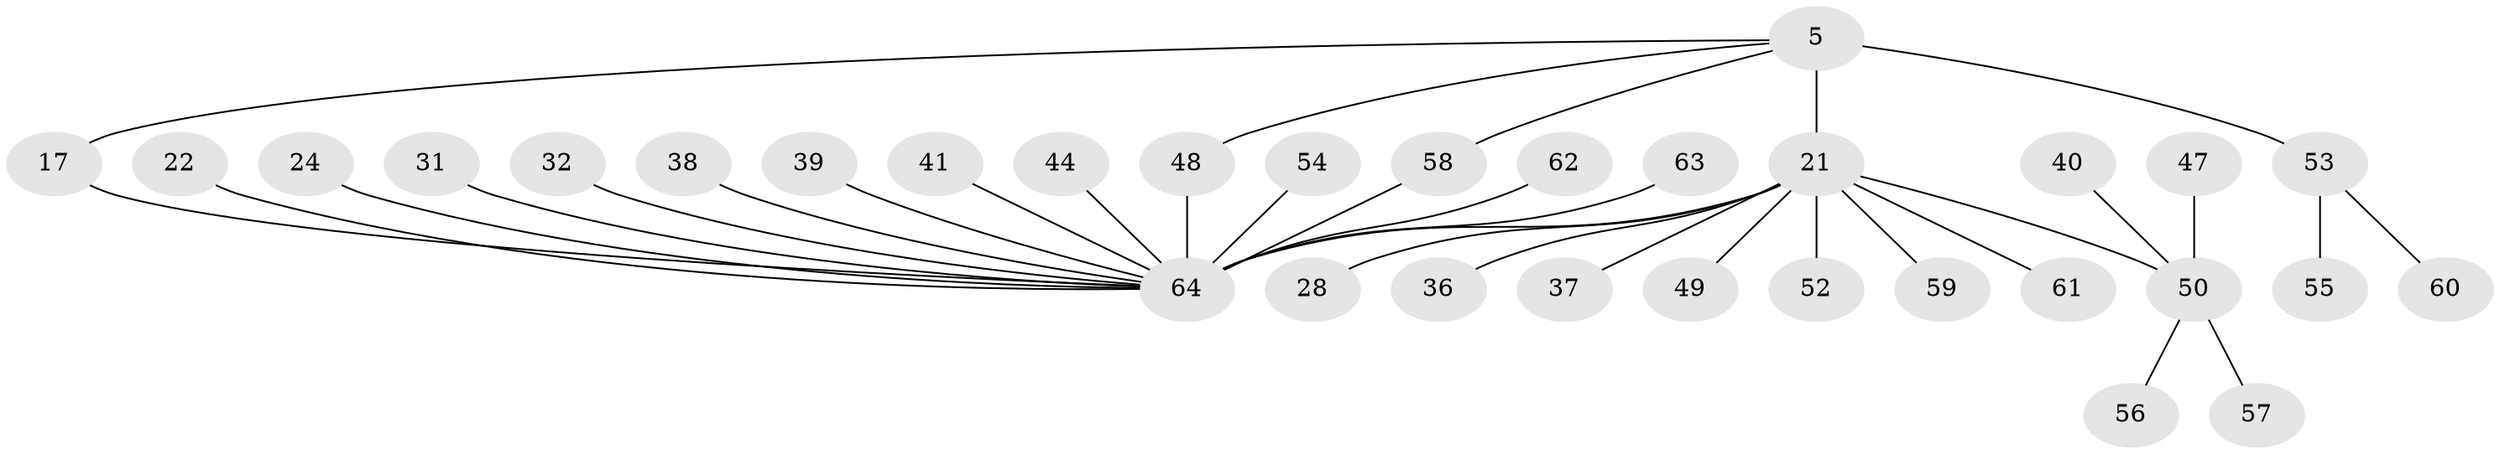 // original degree distribution, {6: 0.0625, 4: 0.0625, 9: 0.03125, 2: 0.15625, 5: 0.015625, 7: 0.015625, 8: 0.015625, 3: 0.078125, 10: 0.015625, 1: 0.546875}
// Generated by graph-tools (version 1.1) at 2025/55/03/09/25 04:55:46]
// undirected, 32 vertices, 34 edges
graph export_dot {
graph [start="1"]
  node [color=gray90,style=filled];
  5;
  17;
  21 [super="+12+14"];
  22;
  24;
  28;
  31;
  32;
  36;
  37;
  38 [super="+30"];
  39;
  40;
  41;
  44;
  47;
  48 [super="+35+46"];
  49;
  50 [super="+15"];
  52;
  53 [super="+26+45+6+25"];
  54 [super="+43"];
  55;
  56;
  57;
  58 [super="+2"];
  59;
  60;
  61;
  62 [super="+51"];
  63;
  64 [super="+9+18+27+11"];
  5 -- 17;
  5 -- 58 [weight=2];
  5 -- 48;
  5 -- 21 [weight=3];
  5 -- 53 [weight=2];
  17 -- 64;
  21 -- 50 [weight=3];
  21 -- 37;
  21 -- 61;
  21 -- 64 [weight=7];
  21 -- 36;
  21 -- 49;
  21 -- 52;
  21 -- 59;
  21 -- 28;
  22 -- 64;
  24 -- 64;
  31 -- 64;
  32 -- 64;
  38 -- 64;
  39 -- 64;
  40 -- 50;
  41 -- 64;
  44 -- 64;
  47 -- 50;
  48 -- 64;
  50 -- 57;
  50 -- 56;
  53 -- 55;
  53 -- 60;
  54 -- 64;
  58 -- 64 [weight=2];
  62 -- 64;
  63 -- 64;
}
